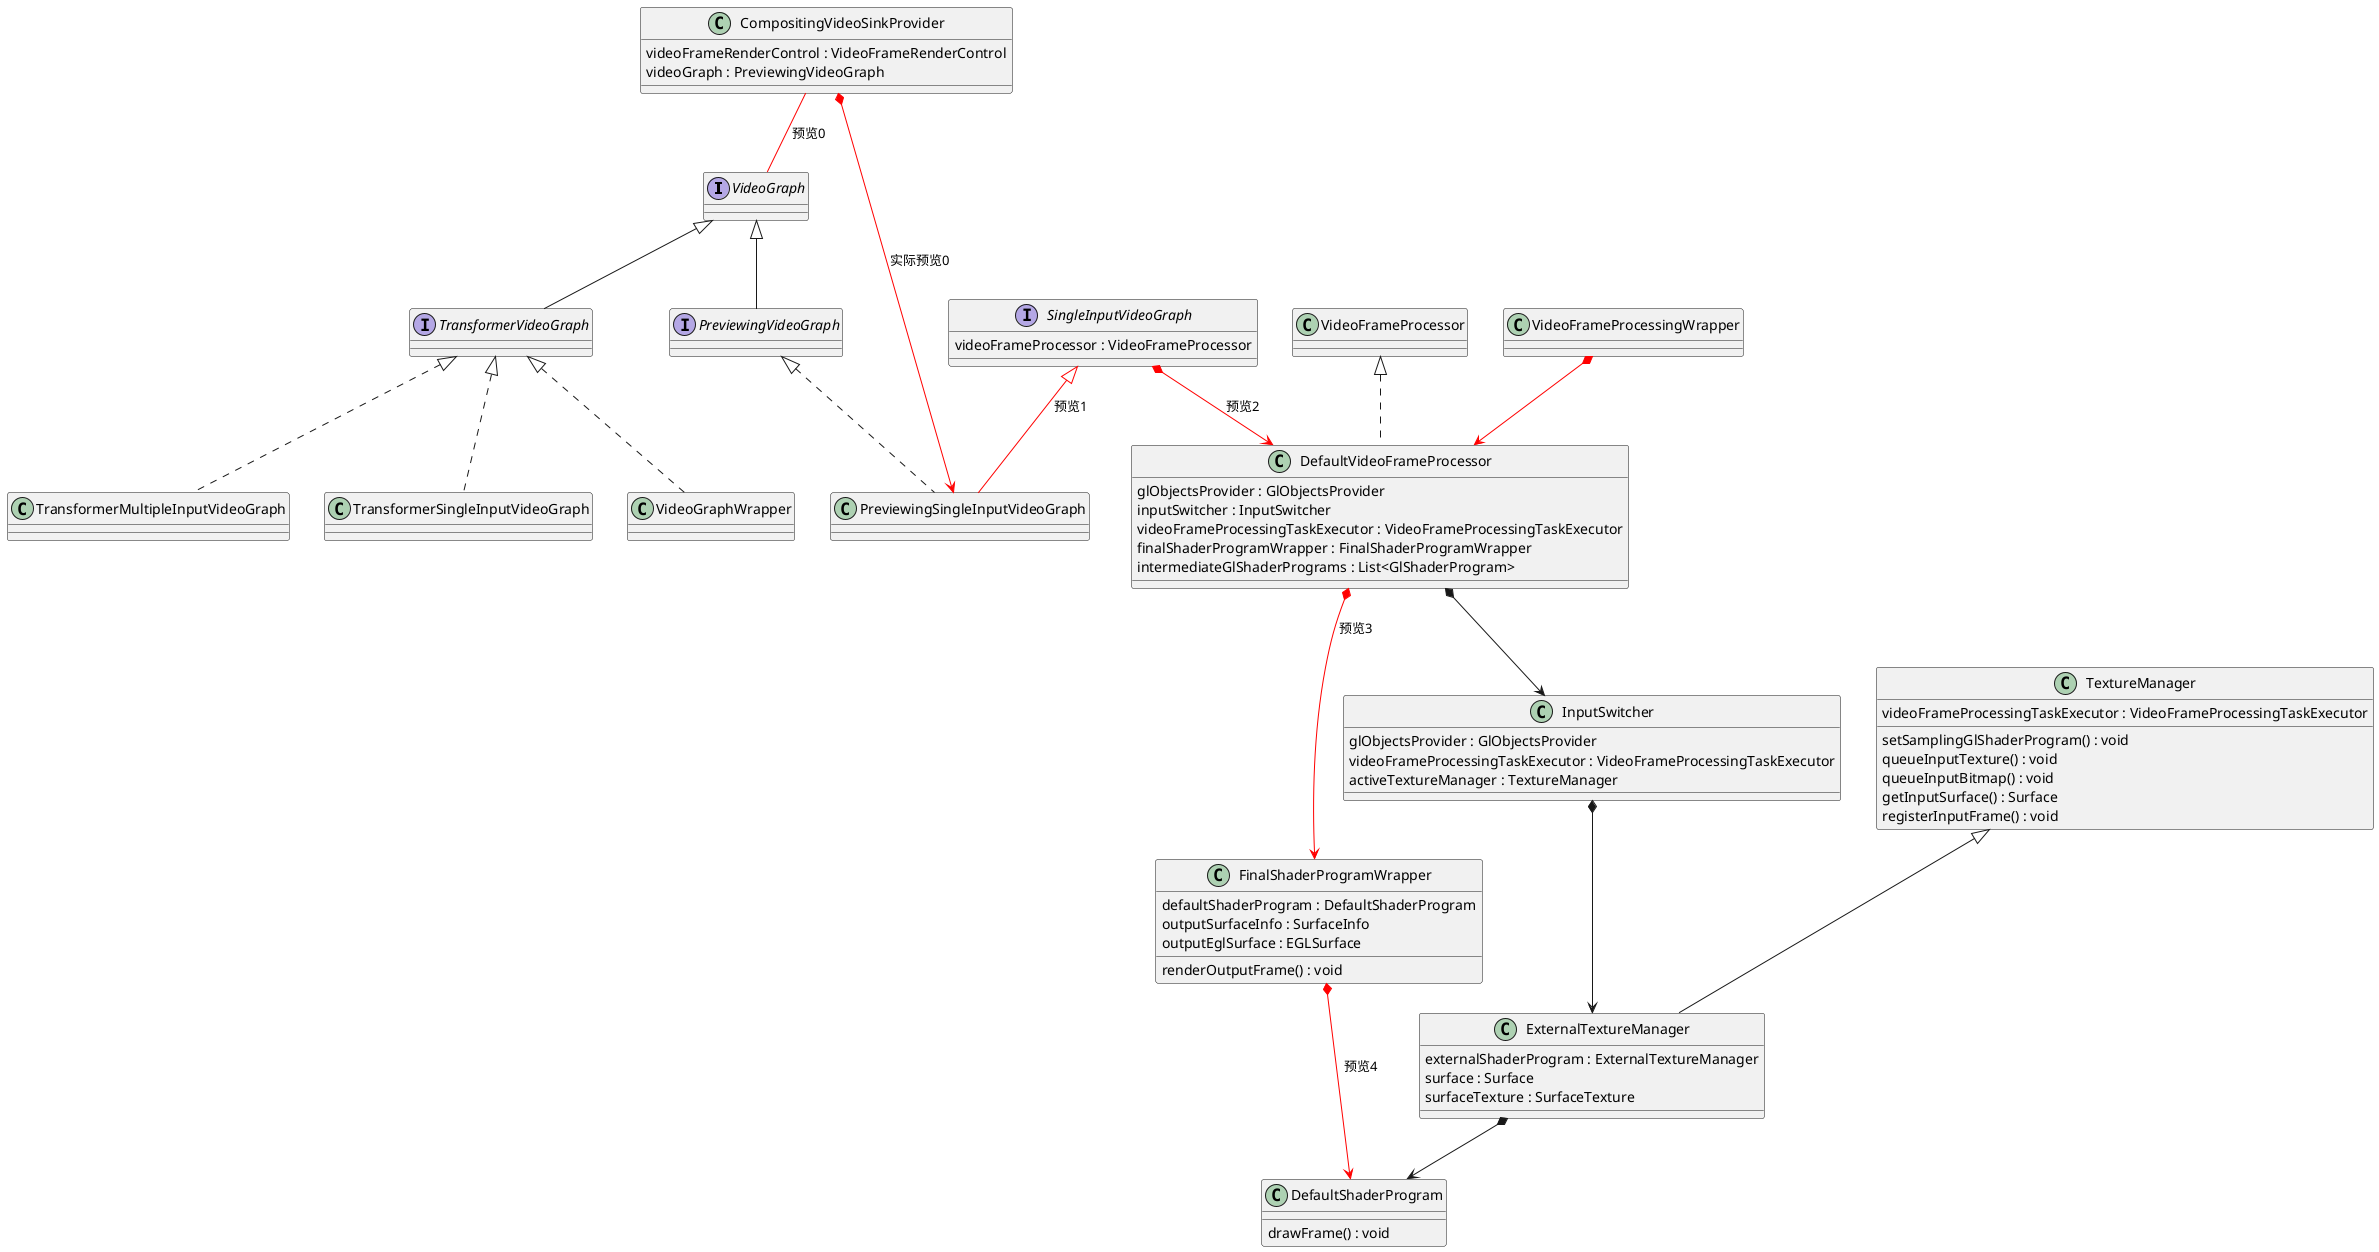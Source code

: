 @startuml

VideoGraph <|-- TransformerVideoGraph
VideoGraph <|-- PreviewingVideoGraph
TransformerVideoGraph <|.. TransformerMultipleInputVideoGraph
TransformerVideoGraph <|.. TransformerSingleInputVideoGraph
TransformerVideoGraph <|.. VideoGraphWrapper

class CompositingVideoSinkProvider {
videoFrameRenderControl : VideoFrameRenderControl
videoGraph : PreviewingVideoGraph
}

CompositingVideoSinkProvider -[#red]- VideoGraph : 预览0
CompositingVideoSinkProvider *-[#red]-> PreviewingSingleInputVideoGraph : 实际预览0

interface VideoGraph {}

interface TransformerVideoGraph {}

interface PreviewingVideoGraph {}

class TransformerMultipleInputVideoGraph {}
class TransformerSingleInputVideoGraph
class VideoGraphWrapper {}
class PreviewingSingleInputVideoGraph {}

interface SingleInputVideoGraph {
videoFrameProcessor : VideoFrameProcessor
}
class VideoFrameProcessor {
}

SingleInputVideoGraph *-[#red]-> DefaultVideoFrameProcessor : 预览2

PreviewingVideoGraph <|.. PreviewingSingleInputVideoGraph
SingleInputVideoGraph <|-[#red]- PreviewingSingleInputVideoGraph : 预览1


class DefaultVideoFrameProcessor {
glObjectsProvider : GlObjectsProvider
inputSwitcher : InputSwitcher
videoFrameProcessingTaskExecutor : VideoFrameProcessingTaskExecutor
finalShaderProgramWrapper : FinalShaderProgramWrapper
intermediateGlShaderPrograms : List<GlShaderProgram>
}
class FinalShaderProgramWrapper {
defaultShaderProgram : DefaultShaderProgram
outputSurfaceInfo : SurfaceInfo
outputEglSurface : EGLSurface
renderOutputFrame() : void
}
DefaultVideoFrameProcessor *-[#red]-> FinalShaderProgramWrapper : 预览3
FinalShaderProgramWrapper *-[#red]-> DefaultShaderProgram  : 预览4

class InputSwitcher {
glObjectsProvider : GlObjectsProvider
videoFrameProcessingTaskExecutor : VideoFrameProcessingTaskExecutor
activeTextureManager : TextureManager
}
class TextureManager {
videoFrameProcessingTaskExecutor : VideoFrameProcessingTaskExecutor
setSamplingGlShaderProgram() : void
queueInputTexture() : void
queueInputBitmap() : void
getInputSurface() : Surface
registerInputFrame() : void
}
class ExternalTextureManager {
externalShaderProgram : ExternalTextureManager
surface : Surface
surfaceTexture : SurfaceTexture
}

class DefaultShaderProgram {
drawFrame() : void
}

ExternalTextureManager *--> DefaultShaderProgram
TextureManager <|-- ExternalTextureManager
InputSwitcher *--> ExternalTextureManager
DefaultVideoFrameProcessor *--> InputSwitcher
VideoFrameProcessor <|.. DefaultVideoFrameProcessor
VideoFrameProcessingWrapper *-[#red]-> DefaultVideoFrameProcessor


@enduml

所有的沟通的脐带是 VideoGraph
这个来源是 CompositionPlayer有一个previewingVideoGraphFactory，用于创建PreviewingSingleInputVideoGraph
这里面又有 DefaultVideoFrameProcessor 和 FinalShaderProgramWrapper 和 defaultShaderProgram 用于后处理绘制